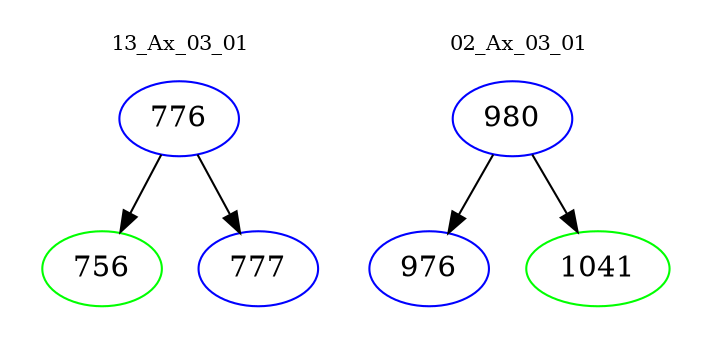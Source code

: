 digraph{
subgraph cluster_0 {
color = white
label = "13_Ax_03_01";
fontsize=10;
T0_776 [label="776", color="blue"]
T0_776 -> T0_756 [color="black"]
T0_756 [label="756", color="green"]
T0_776 -> T0_777 [color="black"]
T0_777 [label="777", color="blue"]
}
subgraph cluster_1 {
color = white
label = "02_Ax_03_01";
fontsize=10;
T1_980 [label="980", color="blue"]
T1_980 -> T1_976 [color="black"]
T1_976 [label="976", color="blue"]
T1_980 -> T1_1041 [color="black"]
T1_1041 [label="1041", color="green"]
}
}

